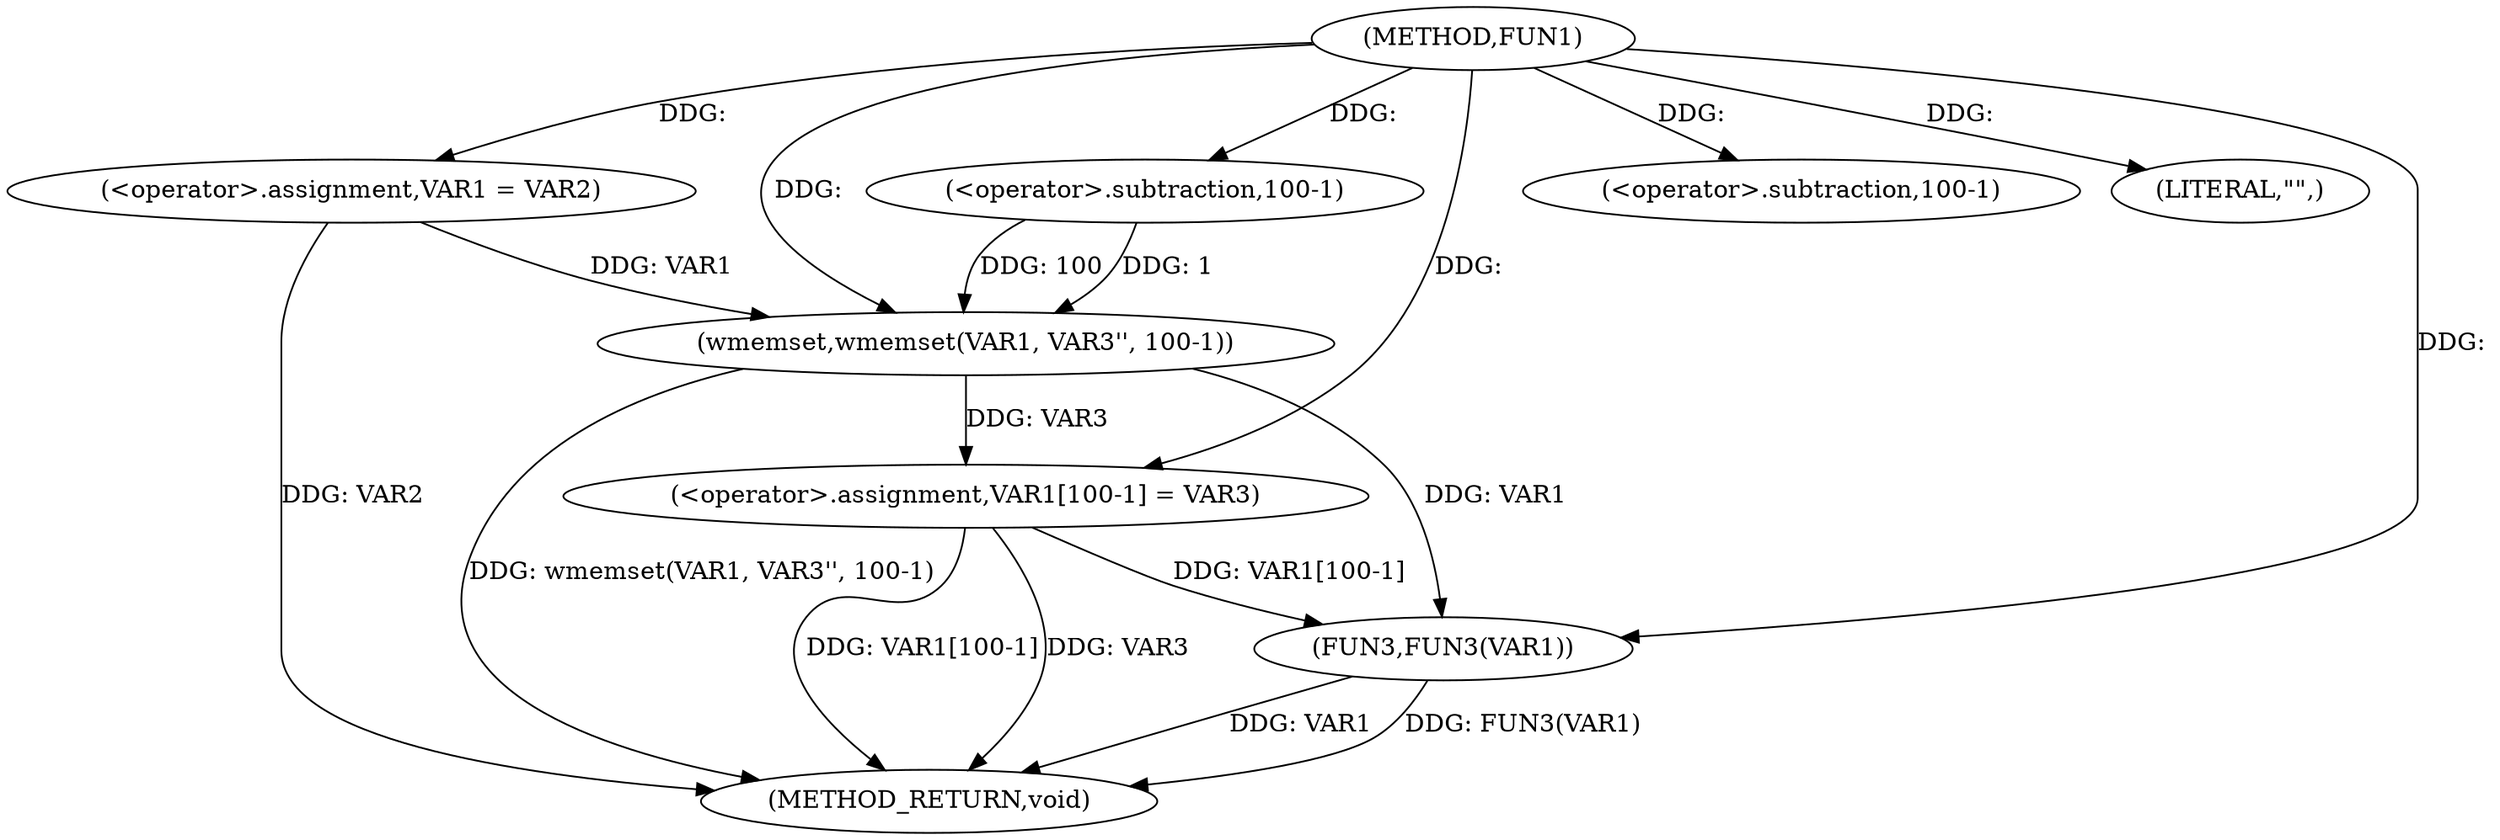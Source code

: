 digraph FUN1 {  
"1000100" [label = "(METHOD,FUN1)" ]
"1000124" [label = "(METHOD_RETURN,void)" ]
"1000104" [label = "(<operator>.assignment,VAR1 = VAR2)" ]
"1000107" [label = "(wmemset,wmemset(VAR1, VAR3'', 100-1))" ]
"1000110" [label = "(<operator>.subtraction,100-1)" ]
"1000113" [label = "(<operator>.assignment,VAR1[100-1] = VAR3)" ]
"1000116" [label = "(<operator>.subtraction,100-1)" ]
"1000121" [label = "(LITERAL,\"\",)" ]
"1000122" [label = "(FUN3,FUN3(VAR1))" ]
  "1000107" -> "1000124"  [ label = "DDG: wmemset(VAR1, VAR3'', 100-1)"] 
  "1000113" -> "1000124"  [ label = "DDG: VAR1[100-1]"] 
  "1000122" -> "1000124"  [ label = "DDG: VAR1"] 
  "1000122" -> "1000124"  [ label = "DDG: FUN3(VAR1)"] 
  "1000113" -> "1000124"  [ label = "DDG: VAR3"] 
  "1000104" -> "1000124"  [ label = "DDG: VAR2"] 
  "1000100" -> "1000104"  [ label = "DDG: "] 
  "1000104" -> "1000107"  [ label = "DDG: VAR1"] 
  "1000100" -> "1000107"  [ label = "DDG: "] 
  "1000110" -> "1000107"  [ label = "DDG: 100"] 
  "1000110" -> "1000107"  [ label = "DDG: 1"] 
  "1000100" -> "1000110"  [ label = "DDG: "] 
  "1000107" -> "1000113"  [ label = "DDG: VAR3"] 
  "1000100" -> "1000113"  [ label = "DDG: "] 
  "1000100" -> "1000116"  [ label = "DDG: "] 
  "1000100" -> "1000121"  [ label = "DDG: "] 
  "1000107" -> "1000122"  [ label = "DDG: VAR1"] 
  "1000113" -> "1000122"  [ label = "DDG: VAR1[100-1]"] 
  "1000100" -> "1000122"  [ label = "DDG: "] 
}

